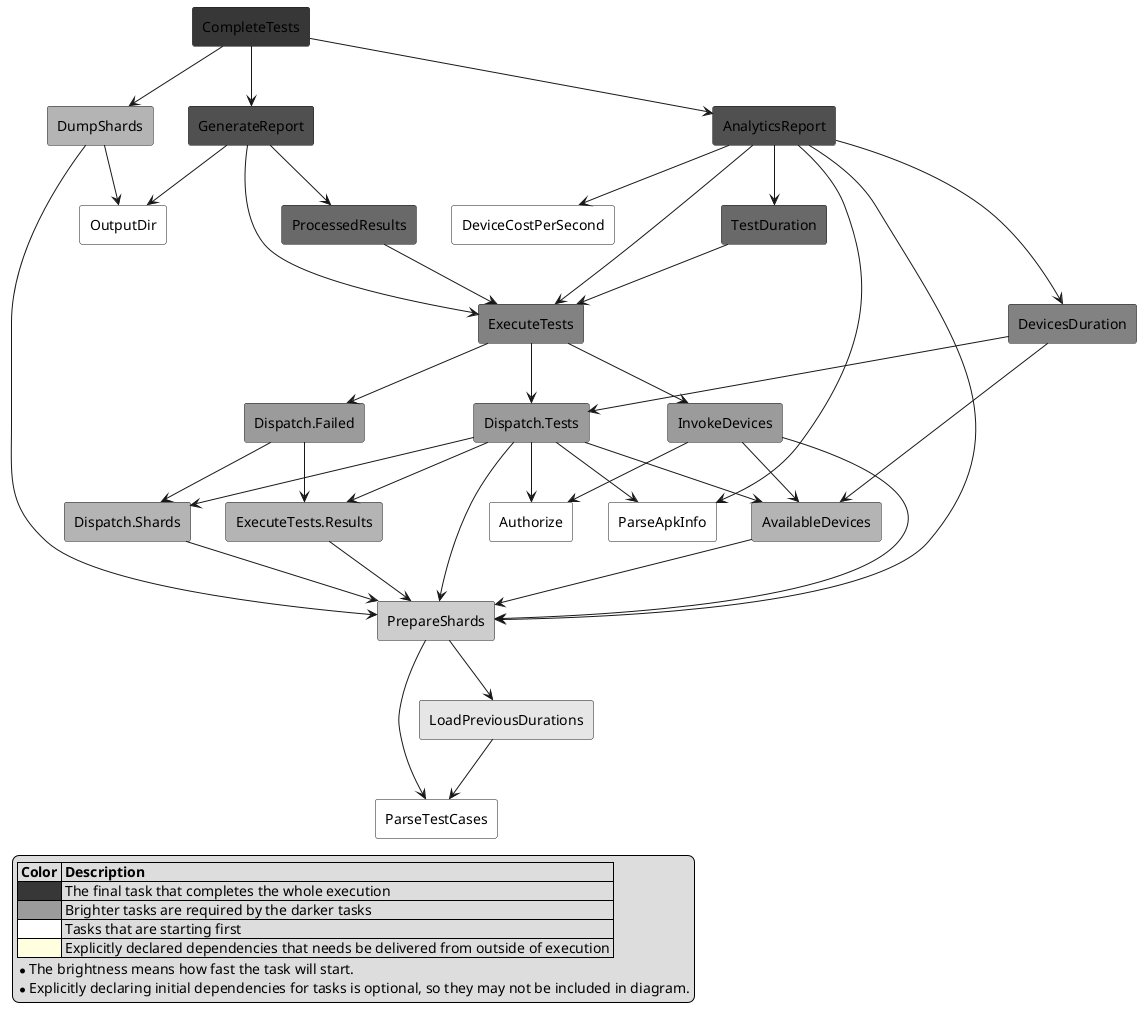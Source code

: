 @startuml

skinparam componentStyle rectangle

legend left
  |= Color |= Description |
  |<#373737>| The final task that completes the whole execution |
  |<#9b9b9b>| Brighter tasks are required by the darker tasks |
  |<#ffffff>| Tasks that are starting first |
  |<#LightYellow>| Explicitly declared dependencies that needs be delivered from outside of execution |
  * The brightness means how fast the task will start.
  * Explicitly declaring initial dependencies for tasks is optional, so they may not be included in diagram.
end legend

[Authorize] #ffffff
[OutputDir] #ffffff
[DeviceCostPerSecond] #ffffff
[ParseApkInfo] #ffffff
[ParseTestCases] #ffffff
[LoadPreviousDurations] #e6e6e6
[PrepareShards] #cdcdcd
[AvailableDevices] #b4b4b4
[Dispatch.Shards] #b4b4b4
[DumpShards] #b4b4b4
[ExecuteTests.Results] #b4b4b4
[Dispatch.Failed] #9b9b9b
[Dispatch.Tests] #9b9b9b
[InvokeDevices] #9b9b9b
[DevicesDuration] #828282
[ExecuteTests] #828282
[TestDuration] #696969
[ProcessedResults] #696969
[GenerateReport] #505050
[AnalyticsReport] #505050
[CompleteTests] #373737

[AvailableDevices] --> [PrepareShards]
[DevicesDuration] --> [AvailableDevices]
[DevicesDuration] --> [Dispatch.Tests]
[TestDuration] --> [ExecuteTests]
[Dispatch.Failed] --> [Dispatch.Shards]
[Dispatch.Failed] --> [ExecuteTests.Results]
[Dispatch.Shards] --> [PrepareShards]
[Dispatch.Tests] --> [ParseApkInfo]
[Dispatch.Tests] --> [Authorize]
[Dispatch.Tests] --> [PrepareShards]
[Dispatch.Tests] --> [AvailableDevices]
[Dispatch.Tests] --> [Dispatch.Shards]
[Dispatch.Tests] --> [ExecuteTests.Results]
[DumpShards] --> [PrepareShards]
[DumpShards] --> [OutputDir]
[ExecuteTests] --> [InvokeDevices]
[ExecuteTests] --> [Dispatch.Tests]
[ExecuteTests] --> [Dispatch.Failed]
[CompleteTests] --> [GenerateReport]
[CompleteTests] --> [DumpShards]
[CompleteTests] --> [AnalyticsReport]
[GenerateReport] --> [ExecuteTests]
[GenerateReport] --> [ProcessedResults]
[GenerateReport] --> [OutputDir]
[ExecuteTests.Results] --> [PrepareShards]
[InvokeDevices] --> [Authorize]
[InvokeDevices] --> [PrepareShards]
[InvokeDevices] --> [AvailableDevices]
[LoadPreviousDurations] --> [ParseTestCases]
[PrepareShards] --> [ParseTestCases]
[PrepareShards] --> [LoadPreviousDurations]
[ProcessedResults] --> [ExecuteTests]
[AnalyticsReport] --> [PrepareShards]
[AnalyticsReport] --> [ParseApkInfo]
[AnalyticsReport] --> [ExecuteTests]
[AnalyticsReport] --> [DeviceCostPerSecond]
[AnalyticsReport] --> [DevicesDuration]
[AnalyticsReport] --> [TestDuration]

@enduml
